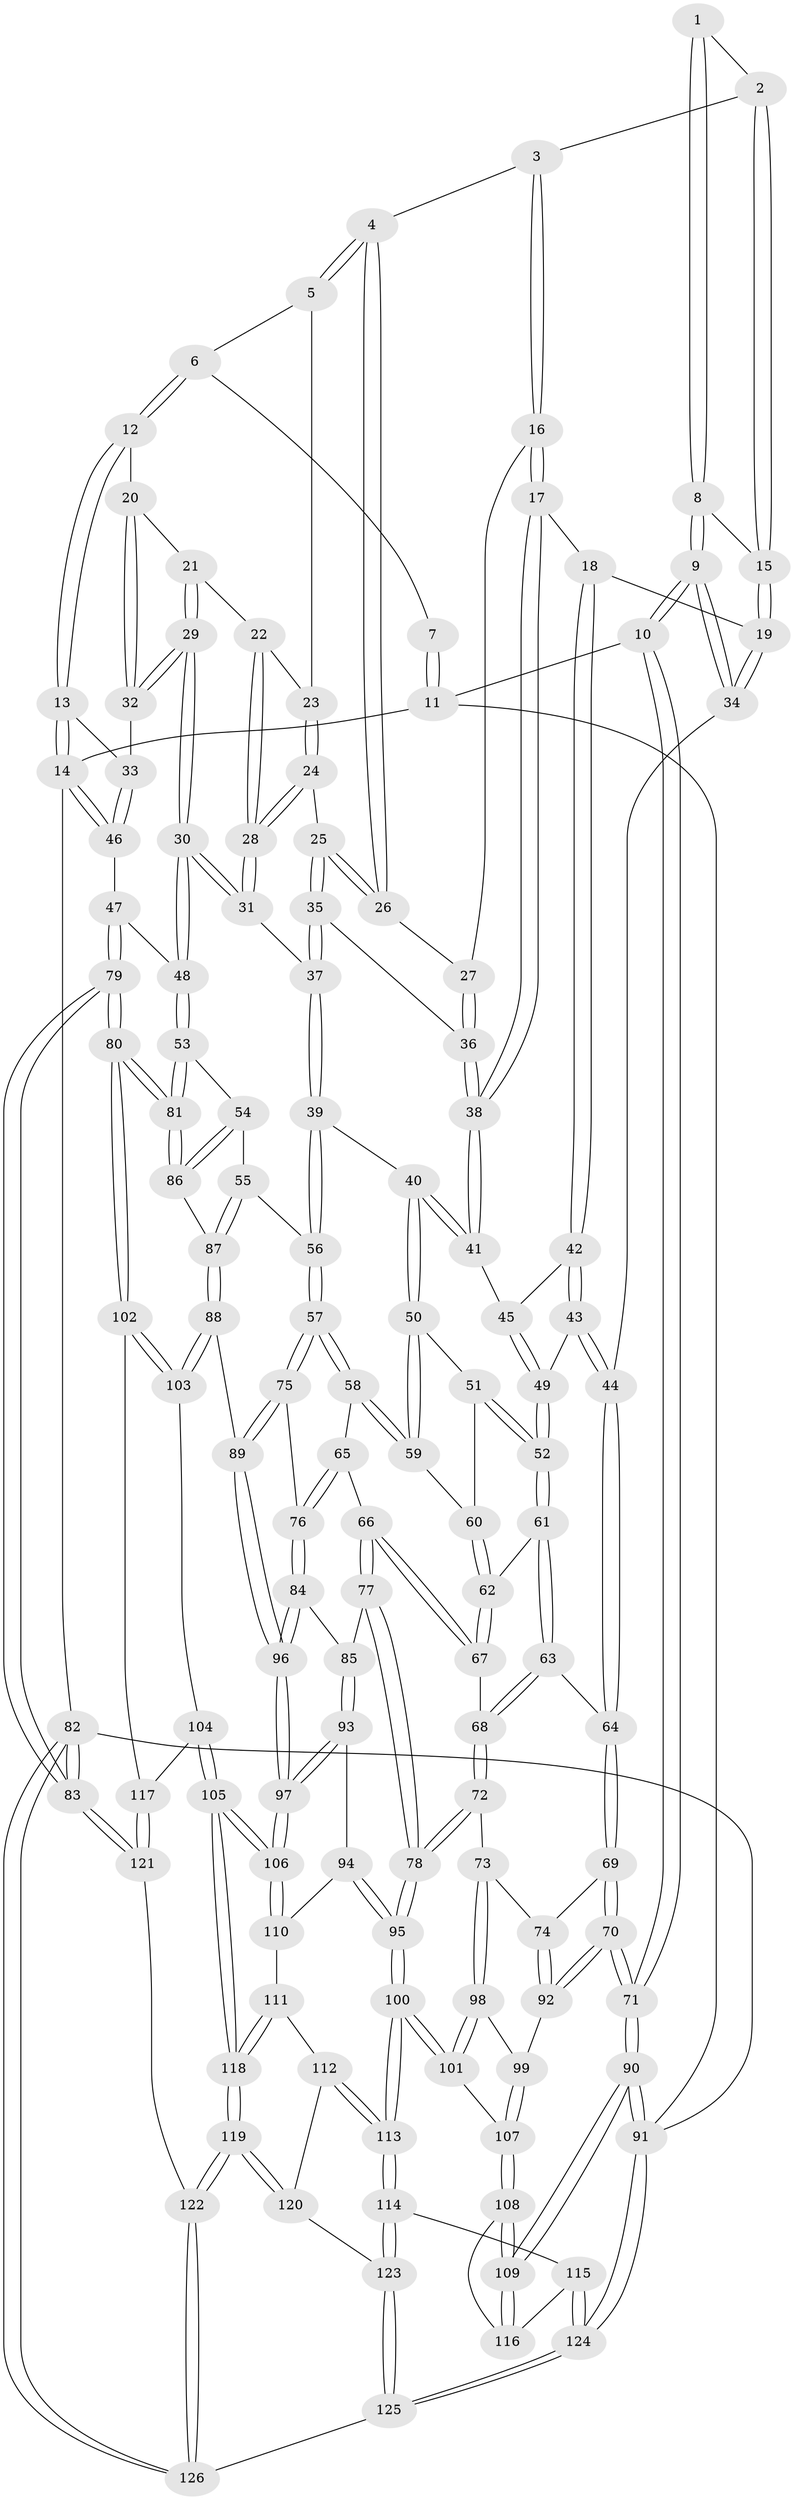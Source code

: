 // Generated by graph-tools (version 1.1) at 2025/03/03/09/25 03:03:13]
// undirected, 126 vertices, 312 edges
graph export_dot {
graph [start="1"]
  node [color=gray90,style=filled];
  1 [pos="+0.23670496234910582+0"];
  2 [pos="+0.3250846381215366+0.04484784656380759"];
  3 [pos="+0.361314265650725+0.038100924055174755"];
  4 [pos="+0.48100402785677854+0"];
  5 [pos="+0.52090387601529+0"];
  6 [pos="+0.5227916837405134+0"];
  7 [pos="+0.23444598958217558+0"];
  8 [pos="+0.22356256101621177+0.06455847494926052"];
  9 [pos="+0+0.22381703668043315"];
  10 [pos="+0+0.21669384000116446"];
  11 [pos="+0+0"];
  12 [pos="+1+0"];
  13 [pos="+1+0"];
  14 [pos="+1+0"];
  15 [pos="+0.26052013845177185+0.08525727877516091"];
  16 [pos="+0.3724919070781482+0.12229192054989144"];
  17 [pos="+0.3442365312050437+0.14926235226996054"];
  18 [pos="+0.2988518430816133+0.15005026614250763"];
  19 [pos="+0.2978067237405814+0.1491954922483712"];
  20 [pos="+0.7954824668149574+0.0010218582671869042"];
  21 [pos="+0.6865054748469668+0.07773982159651038"];
  22 [pos="+0.6508732281334512+0.05505164576005743"];
  23 [pos="+0.5527600179441261+0"];
  24 [pos="+0.5584215194986165+0.10048583004473857"];
  25 [pos="+0.5216402446692727+0.13174136539331416"];
  26 [pos="+0.45593434781361314+0.08687638442324758"];
  27 [pos="+0.43997415768869436+0.1090510783367157"];
  28 [pos="+0.6002967053990064+0.13544760252141097"];
  29 [pos="+0.7272061929102188+0.19596116790580514"];
  30 [pos="+0.714334314086414+0.23418495887590796"];
  31 [pos="+0.6266990644759635+0.23253059050949146"];
  32 [pos="+0.774836055580767+0.15315136782332198"];
  33 [pos="+0.8058729221704599+0.14544436501007074"];
  34 [pos="+0+0.2785515336052368"];
  35 [pos="+0.5221577107932435+0.17377189061863468"];
  36 [pos="+0.4534593914247039+0.17681039490055747"];
  37 [pos="+0.5927170430223878+0.24544622676696562"];
  38 [pos="+0.4163628571529055+0.23356463929346646"];
  39 [pos="+0.5528241751279945+0.28782267137555223"];
  40 [pos="+0.5083732456858054+0.30347123757700206"];
  41 [pos="+0.41648886010159397+0.2362572465291758"];
  42 [pos="+0.2879342830745237+0.2387063268753904"];
  43 [pos="+0.24087905944509228+0.2960136203961764"];
  44 [pos="+0.04833768076697285+0.3062635909499175"];
  45 [pos="+0.3902669882197709+0.2550448850478179"];
  46 [pos="+1+0.2339446610310626"];
  47 [pos="+1+0.2542000646016952"];
  48 [pos="+0.8230661038224958+0.37558921298949194"];
  49 [pos="+0.3394403920429982+0.3678028905966026"];
  50 [pos="+0.494572363321195+0.3290222663947282"];
  51 [pos="+0.4501209036924406+0.3503988947682418"];
  52 [pos="+0.3433442298877103+0.37621943649268774"];
  53 [pos="+0.7892693110116288+0.4440825002784441"];
  54 [pos="+0.7329931331671993+0.4692251398171358"];
  55 [pos="+0.6825074821484473+0.4821099848952193"];
  56 [pos="+0.6554249789753746+0.4872307782769892"];
  57 [pos="+0.6101909214738649+0.5132910314909028"];
  58 [pos="+0.5117798658415165+0.4475768636464368"];
  59 [pos="+0.5105574075544655+0.44488403277335287"];
  60 [pos="+0.4420152998927371+0.4193000567405251"];
  61 [pos="+0.34307497604765325+0.38025489289234315"];
  62 [pos="+0.3543094166398089+0.43727350929406866"];
  63 [pos="+0.17324688924455978+0.4419703601759389"];
  64 [pos="+0.14210386733413766+0.4310011943699682"];
  65 [pos="+0.4134034007015848+0.49521913230701"];
  66 [pos="+0.3732474950598875+0.494357010009647"];
  67 [pos="+0.35308507578466797+0.467371759475933"];
  68 [pos="+0.25580300278855206+0.4976191608574414"];
  69 [pos="+0.13426793993218183+0.5475303661987767"];
  70 [pos="+0+0.6276152405893903"];
  71 [pos="+0+0.6075679872141067"];
  72 [pos="+0.2401823480139403+0.6351172182296124"];
  73 [pos="+0.2233901327787822+0.6372311545004405"];
  74 [pos="+0.17070699359629596+0.5959725647013665"];
  75 [pos="+0.6072194685924749+0.5187105421413046"];
  76 [pos="+0.5396289087810577+0.5959441034705402"];
  77 [pos="+0.36983826289878896+0.5586403464343176"];
  78 [pos="+0.24270917157668964+0.6360642907144468"];
  79 [pos="+1+0.815960960938922"];
  80 [pos="+1+0.7504245939658605"];
  81 [pos="+0.9263625918974797+0.6799849539916916"];
  82 [pos="+1+1"];
  83 [pos="+1+1"];
  84 [pos="+0.5316734556091735+0.611950868627249"];
  85 [pos="+0.42210265410469855+0.620178106963747"];
  86 [pos="+0.7327008302977214+0.675457068317717"];
  87 [pos="+0.7040834672715678+0.6891653861587418"];
  88 [pos="+0.6942795040147616+0.6956430703122529"];
  89 [pos="+0.6890314572967553+0.6952652657431692"];
  90 [pos="+0+1"];
  91 [pos="+0+1"];
  92 [pos="+0.011886738174780071+0.6665536463157744"];
  93 [pos="+0.3764396235505236+0.6941526165570961"];
  94 [pos="+0.32742510655709767+0.7154999481508657"];
  95 [pos="+0.31896629122277215+0.7160732898856629"];
  96 [pos="+0.5572052320952025+0.7437344476915484"];
  97 [pos="+0.5435743705615899+0.7833591459246889"];
  98 [pos="+0.19696928215345116+0.6652541686579595"];
  99 [pos="+0.051262934063531954+0.6915176586471552"];
  100 [pos="+0.26617974419150664+0.8422852118798475"];
  101 [pos="+0.1616961545415762+0.7910276284390458"];
  102 [pos="+0.9500930403633482+0.7673175988435936"];
  103 [pos="+0.7342914194919185+0.7833279473663747"];
  104 [pos="+0.6950947047275271+0.8320569907982351"];
  105 [pos="+0.5480771743129023+0.8437232037170492"];
  106 [pos="+0.5431481217958919+0.8042700417798496"];
  107 [pos="+0.1134798949620613+0.801807581388135"];
  108 [pos="+0.1094674244358799+0.8071756181410249"];
  109 [pos="+0+0.9039693894874286"];
  110 [pos="+0.381390135459914+0.7745356886968624"];
  111 [pos="+0.3870236922536786+0.8689658278496385"];
  112 [pos="+0.38487824849277863+0.8699518209858927"];
  113 [pos="+0.27990106809712306+0.8812987228754107"];
  114 [pos="+0.2779675890884727+0.8871862904615836"];
  115 [pos="+0.17452767458911075+0.9286144258354518"];
  116 [pos="+0.16259438237487842+0.9209072174741314"];
  117 [pos="+0.7524358290272121+0.8962794707689126"];
  118 [pos="+0.5480569060769805+0.8437800216001078"];
  119 [pos="+0.5667741605399274+1"];
  120 [pos="+0.40538775578546654+0.9552575812193074"];
  121 [pos="+0.7519793237956582+0.9027159937522757"];
  122 [pos="+0.6006013153518834+1"];
  123 [pos="+0.30394976337211743+1"];
  124 [pos="+0.00204363926590263+1"];
  125 [pos="+0.2943304700754224+1"];
  126 [pos="+0.6060130990624719+1"];
  1 -- 2;
  1 -- 8;
  1 -- 8;
  2 -- 3;
  2 -- 15;
  2 -- 15;
  3 -- 4;
  3 -- 16;
  3 -- 16;
  4 -- 5;
  4 -- 5;
  4 -- 26;
  4 -- 26;
  5 -- 6;
  5 -- 23;
  6 -- 7;
  6 -- 12;
  6 -- 12;
  7 -- 11;
  7 -- 11;
  8 -- 9;
  8 -- 9;
  8 -- 15;
  9 -- 10;
  9 -- 10;
  9 -- 34;
  9 -- 34;
  10 -- 11;
  10 -- 71;
  10 -- 71;
  11 -- 14;
  11 -- 91;
  12 -- 13;
  12 -- 13;
  12 -- 20;
  13 -- 14;
  13 -- 14;
  13 -- 33;
  14 -- 46;
  14 -- 46;
  14 -- 82;
  15 -- 19;
  15 -- 19;
  16 -- 17;
  16 -- 17;
  16 -- 27;
  17 -- 18;
  17 -- 38;
  17 -- 38;
  18 -- 19;
  18 -- 42;
  18 -- 42;
  19 -- 34;
  19 -- 34;
  20 -- 21;
  20 -- 32;
  20 -- 32;
  21 -- 22;
  21 -- 29;
  21 -- 29;
  22 -- 23;
  22 -- 28;
  22 -- 28;
  23 -- 24;
  23 -- 24;
  24 -- 25;
  24 -- 28;
  24 -- 28;
  25 -- 26;
  25 -- 26;
  25 -- 35;
  25 -- 35;
  26 -- 27;
  27 -- 36;
  27 -- 36;
  28 -- 31;
  28 -- 31;
  29 -- 30;
  29 -- 30;
  29 -- 32;
  29 -- 32;
  30 -- 31;
  30 -- 31;
  30 -- 48;
  30 -- 48;
  31 -- 37;
  32 -- 33;
  33 -- 46;
  33 -- 46;
  34 -- 44;
  35 -- 36;
  35 -- 37;
  35 -- 37;
  36 -- 38;
  36 -- 38;
  37 -- 39;
  37 -- 39;
  38 -- 41;
  38 -- 41;
  39 -- 40;
  39 -- 56;
  39 -- 56;
  40 -- 41;
  40 -- 41;
  40 -- 50;
  40 -- 50;
  41 -- 45;
  42 -- 43;
  42 -- 43;
  42 -- 45;
  43 -- 44;
  43 -- 44;
  43 -- 49;
  44 -- 64;
  44 -- 64;
  45 -- 49;
  45 -- 49;
  46 -- 47;
  47 -- 48;
  47 -- 79;
  47 -- 79;
  48 -- 53;
  48 -- 53;
  49 -- 52;
  49 -- 52;
  50 -- 51;
  50 -- 59;
  50 -- 59;
  51 -- 52;
  51 -- 52;
  51 -- 60;
  52 -- 61;
  52 -- 61;
  53 -- 54;
  53 -- 81;
  53 -- 81;
  54 -- 55;
  54 -- 86;
  54 -- 86;
  55 -- 56;
  55 -- 87;
  55 -- 87;
  56 -- 57;
  56 -- 57;
  57 -- 58;
  57 -- 58;
  57 -- 75;
  57 -- 75;
  58 -- 59;
  58 -- 59;
  58 -- 65;
  59 -- 60;
  60 -- 62;
  60 -- 62;
  61 -- 62;
  61 -- 63;
  61 -- 63;
  62 -- 67;
  62 -- 67;
  63 -- 64;
  63 -- 68;
  63 -- 68;
  64 -- 69;
  64 -- 69;
  65 -- 66;
  65 -- 76;
  65 -- 76;
  66 -- 67;
  66 -- 67;
  66 -- 77;
  66 -- 77;
  67 -- 68;
  68 -- 72;
  68 -- 72;
  69 -- 70;
  69 -- 70;
  69 -- 74;
  70 -- 71;
  70 -- 71;
  70 -- 92;
  70 -- 92;
  71 -- 90;
  71 -- 90;
  72 -- 73;
  72 -- 78;
  72 -- 78;
  73 -- 74;
  73 -- 98;
  73 -- 98;
  74 -- 92;
  74 -- 92;
  75 -- 76;
  75 -- 89;
  75 -- 89;
  76 -- 84;
  76 -- 84;
  77 -- 78;
  77 -- 78;
  77 -- 85;
  78 -- 95;
  78 -- 95;
  79 -- 80;
  79 -- 80;
  79 -- 83;
  79 -- 83;
  80 -- 81;
  80 -- 81;
  80 -- 102;
  80 -- 102;
  81 -- 86;
  81 -- 86;
  82 -- 83;
  82 -- 83;
  82 -- 126;
  82 -- 126;
  82 -- 91;
  83 -- 121;
  83 -- 121;
  84 -- 85;
  84 -- 96;
  84 -- 96;
  85 -- 93;
  85 -- 93;
  86 -- 87;
  87 -- 88;
  87 -- 88;
  88 -- 89;
  88 -- 103;
  88 -- 103;
  89 -- 96;
  89 -- 96;
  90 -- 91;
  90 -- 91;
  90 -- 109;
  90 -- 109;
  91 -- 124;
  91 -- 124;
  92 -- 99;
  93 -- 94;
  93 -- 97;
  93 -- 97;
  94 -- 95;
  94 -- 95;
  94 -- 110;
  95 -- 100;
  95 -- 100;
  96 -- 97;
  96 -- 97;
  97 -- 106;
  97 -- 106;
  98 -- 99;
  98 -- 101;
  98 -- 101;
  99 -- 107;
  99 -- 107;
  100 -- 101;
  100 -- 101;
  100 -- 113;
  100 -- 113;
  101 -- 107;
  102 -- 103;
  102 -- 103;
  102 -- 117;
  103 -- 104;
  104 -- 105;
  104 -- 105;
  104 -- 117;
  105 -- 106;
  105 -- 106;
  105 -- 118;
  105 -- 118;
  106 -- 110;
  106 -- 110;
  107 -- 108;
  107 -- 108;
  108 -- 109;
  108 -- 109;
  108 -- 116;
  109 -- 116;
  109 -- 116;
  110 -- 111;
  111 -- 112;
  111 -- 118;
  111 -- 118;
  112 -- 113;
  112 -- 113;
  112 -- 120;
  113 -- 114;
  113 -- 114;
  114 -- 115;
  114 -- 123;
  114 -- 123;
  115 -- 116;
  115 -- 124;
  115 -- 124;
  117 -- 121;
  117 -- 121;
  118 -- 119;
  118 -- 119;
  119 -- 120;
  119 -- 120;
  119 -- 122;
  119 -- 122;
  120 -- 123;
  121 -- 122;
  122 -- 126;
  122 -- 126;
  123 -- 125;
  123 -- 125;
  124 -- 125;
  124 -- 125;
  125 -- 126;
}
